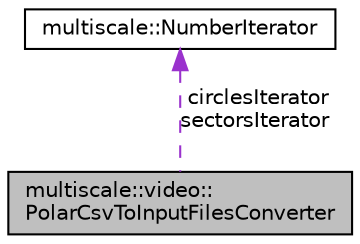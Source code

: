 digraph "multiscale::video::PolarCsvToInputFilesConverter"
{
  edge [fontname="Helvetica",fontsize="10",labelfontname="Helvetica",labelfontsize="10"];
  node [fontname="Helvetica",fontsize="10",shape=record];
  Node1 [label="multiscale::video::\lPolarCsvToInputFilesConverter",height=0.2,width=0.4,color="black", fillcolor="grey75", style="filled" fontcolor="black"];
  Node2 -> Node1 [dir="back",color="darkorchid3",fontsize="10",style="dashed",label=" circlesIterator\nsectorsIterator" ];
  Node2 [label="multiscale::NumberIterator",height=0.2,width=0.4,color="black", fillcolor="white", style="filled",URL="$classmultiscale_1_1NumberIterator.html"];
}
